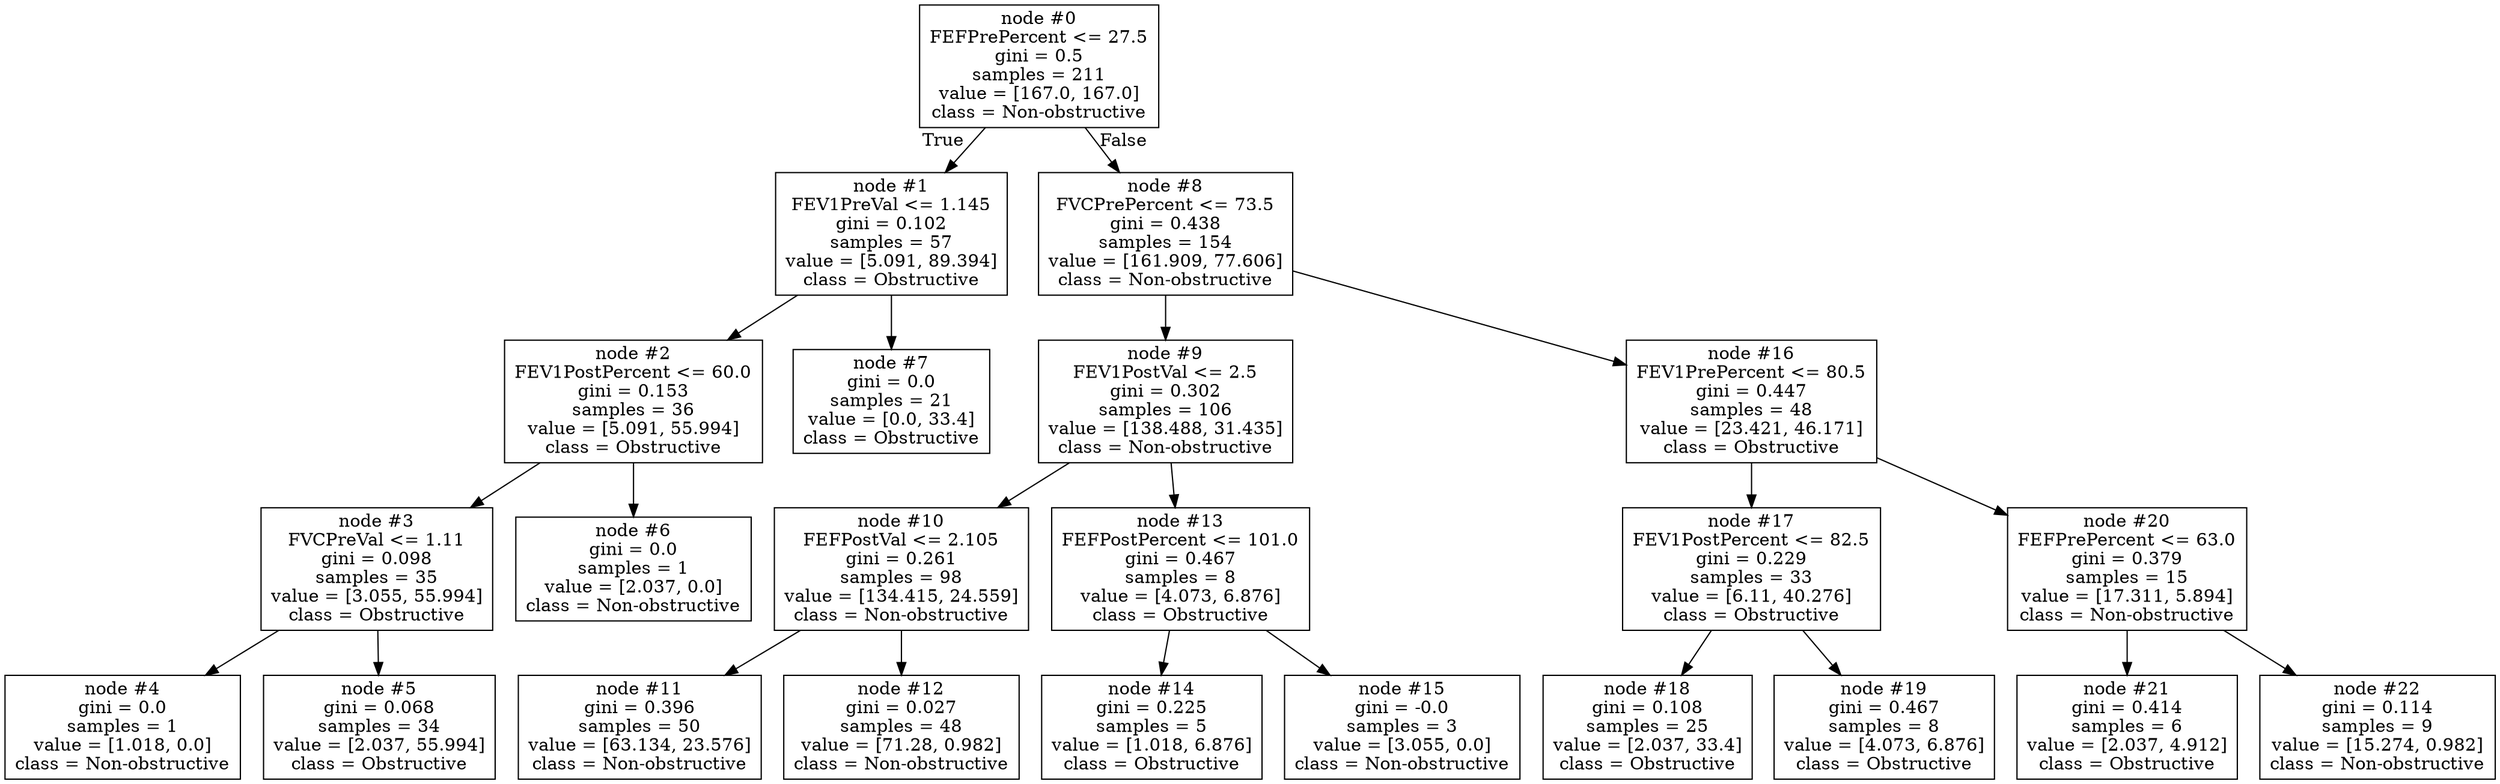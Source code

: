 digraph Tree {
node [shape=box] ;
0 [label="node #0\nFEFPrePercent <= 27.5\ngini = 0.5\nsamples = 211\nvalue = [167.0, 167.0]\nclass = Non-obstructive"] ;
1 [label="node #1\nFEV1PreVal <= 1.145\ngini = 0.102\nsamples = 57\nvalue = [5.091, 89.394]\nclass = Obstructive"] ;
0 -> 1 [labeldistance=2.5, labelangle=45, headlabel="True"] ;
2 [label="node #2\nFEV1PostPercent <= 60.0\ngini = 0.153\nsamples = 36\nvalue = [5.091, 55.994]\nclass = Obstructive"] ;
1 -> 2 ;
3 [label="node #3\nFVCPreVal <= 1.11\ngini = 0.098\nsamples = 35\nvalue = [3.055, 55.994]\nclass = Obstructive"] ;
2 -> 3 ;
4 [label="node #4\ngini = 0.0\nsamples = 1\nvalue = [1.018, 0.0]\nclass = Non-obstructive"] ;
3 -> 4 ;
5 [label="node #5\ngini = 0.068\nsamples = 34\nvalue = [2.037, 55.994]\nclass = Obstructive"] ;
3 -> 5 ;
6 [label="node #6\ngini = 0.0\nsamples = 1\nvalue = [2.037, 0.0]\nclass = Non-obstructive"] ;
2 -> 6 ;
7 [label="node #7\ngini = 0.0\nsamples = 21\nvalue = [0.0, 33.4]\nclass = Obstructive"] ;
1 -> 7 ;
8 [label="node #8\nFVCPrePercent <= 73.5\ngini = 0.438\nsamples = 154\nvalue = [161.909, 77.606]\nclass = Non-obstructive"] ;
0 -> 8 [labeldistance=2.5, labelangle=-45, headlabel="False"] ;
9 [label="node #9\nFEV1PostVal <= 2.5\ngini = 0.302\nsamples = 106\nvalue = [138.488, 31.435]\nclass = Non-obstructive"] ;
8 -> 9 ;
10 [label="node #10\nFEFPostVal <= 2.105\ngini = 0.261\nsamples = 98\nvalue = [134.415, 24.559]\nclass = Non-obstructive"] ;
9 -> 10 ;
11 [label="node #11\ngini = 0.396\nsamples = 50\nvalue = [63.134, 23.576]\nclass = Non-obstructive"] ;
10 -> 11 ;
12 [label="node #12\ngini = 0.027\nsamples = 48\nvalue = [71.28, 0.982]\nclass = Non-obstructive"] ;
10 -> 12 ;
13 [label="node #13\nFEFPostPercent <= 101.0\ngini = 0.467\nsamples = 8\nvalue = [4.073, 6.876]\nclass = Obstructive"] ;
9 -> 13 ;
14 [label="node #14\ngini = 0.225\nsamples = 5\nvalue = [1.018, 6.876]\nclass = Obstructive"] ;
13 -> 14 ;
15 [label="node #15\ngini = -0.0\nsamples = 3\nvalue = [3.055, 0.0]\nclass = Non-obstructive"] ;
13 -> 15 ;
16 [label="node #16\nFEV1PrePercent <= 80.5\ngini = 0.447\nsamples = 48\nvalue = [23.421, 46.171]\nclass = Obstructive"] ;
8 -> 16 ;
17 [label="node #17\nFEV1PostPercent <= 82.5\ngini = 0.229\nsamples = 33\nvalue = [6.11, 40.276]\nclass = Obstructive"] ;
16 -> 17 ;
18 [label="node #18\ngini = 0.108\nsamples = 25\nvalue = [2.037, 33.4]\nclass = Obstructive"] ;
17 -> 18 ;
19 [label="node #19\ngini = 0.467\nsamples = 8\nvalue = [4.073, 6.876]\nclass = Obstructive"] ;
17 -> 19 ;
20 [label="node #20\nFEFPrePercent <= 63.0\ngini = 0.379\nsamples = 15\nvalue = [17.311, 5.894]\nclass = Non-obstructive"] ;
16 -> 20 ;
21 [label="node #21\ngini = 0.414\nsamples = 6\nvalue = [2.037, 4.912]\nclass = Obstructive"] ;
20 -> 21 ;
22 [label="node #22\ngini = 0.114\nsamples = 9\nvalue = [15.274, 0.982]\nclass = Non-obstructive"] ;
20 -> 22 ;
}